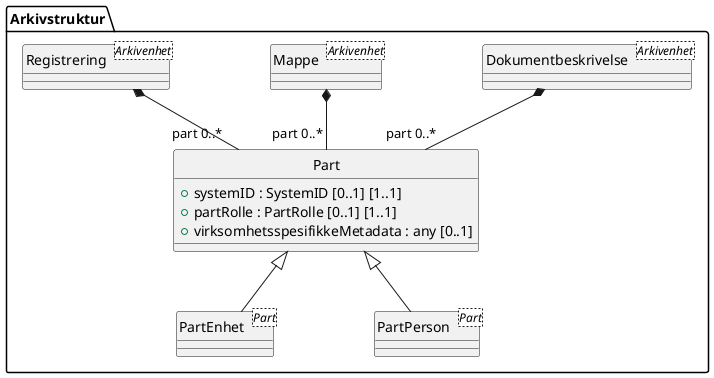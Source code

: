 @startuml
skinparam nodesep 100
hide circle
class Arkivstruktur.Part {
  +systemID : SystemID [0..1] [1..1]
  +partRolle : PartRolle [0..1] [1..1]
  +virksomhetsspesifikkeMetadata : any [0..1]
}
class Arkivstruktur.Dokumentbeskrivelse <Arkivenhet> {
}
Arkivstruktur.Dokumentbeskrivelse *-- "part 0..*" Arkivstruktur.Part
class Arkivstruktur.Mappe <Arkivenhet> {
}
Arkivstruktur.Mappe *-- "part 0..*" Arkivstruktur.Part
class Arkivstruktur.PartEnhet <Part> {
}
Arkivstruktur.Part <|-- Arkivstruktur.PartEnhet
class Arkivstruktur.PartPerson <Part> {
}
Arkivstruktur.Part <|-- Arkivstruktur.PartPerson
class Arkivstruktur.Registrering <Arkivenhet> {
}
Arkivstruktur.Registrering *-- "part 0..*" Arkivstruktur.Part
@enduml
